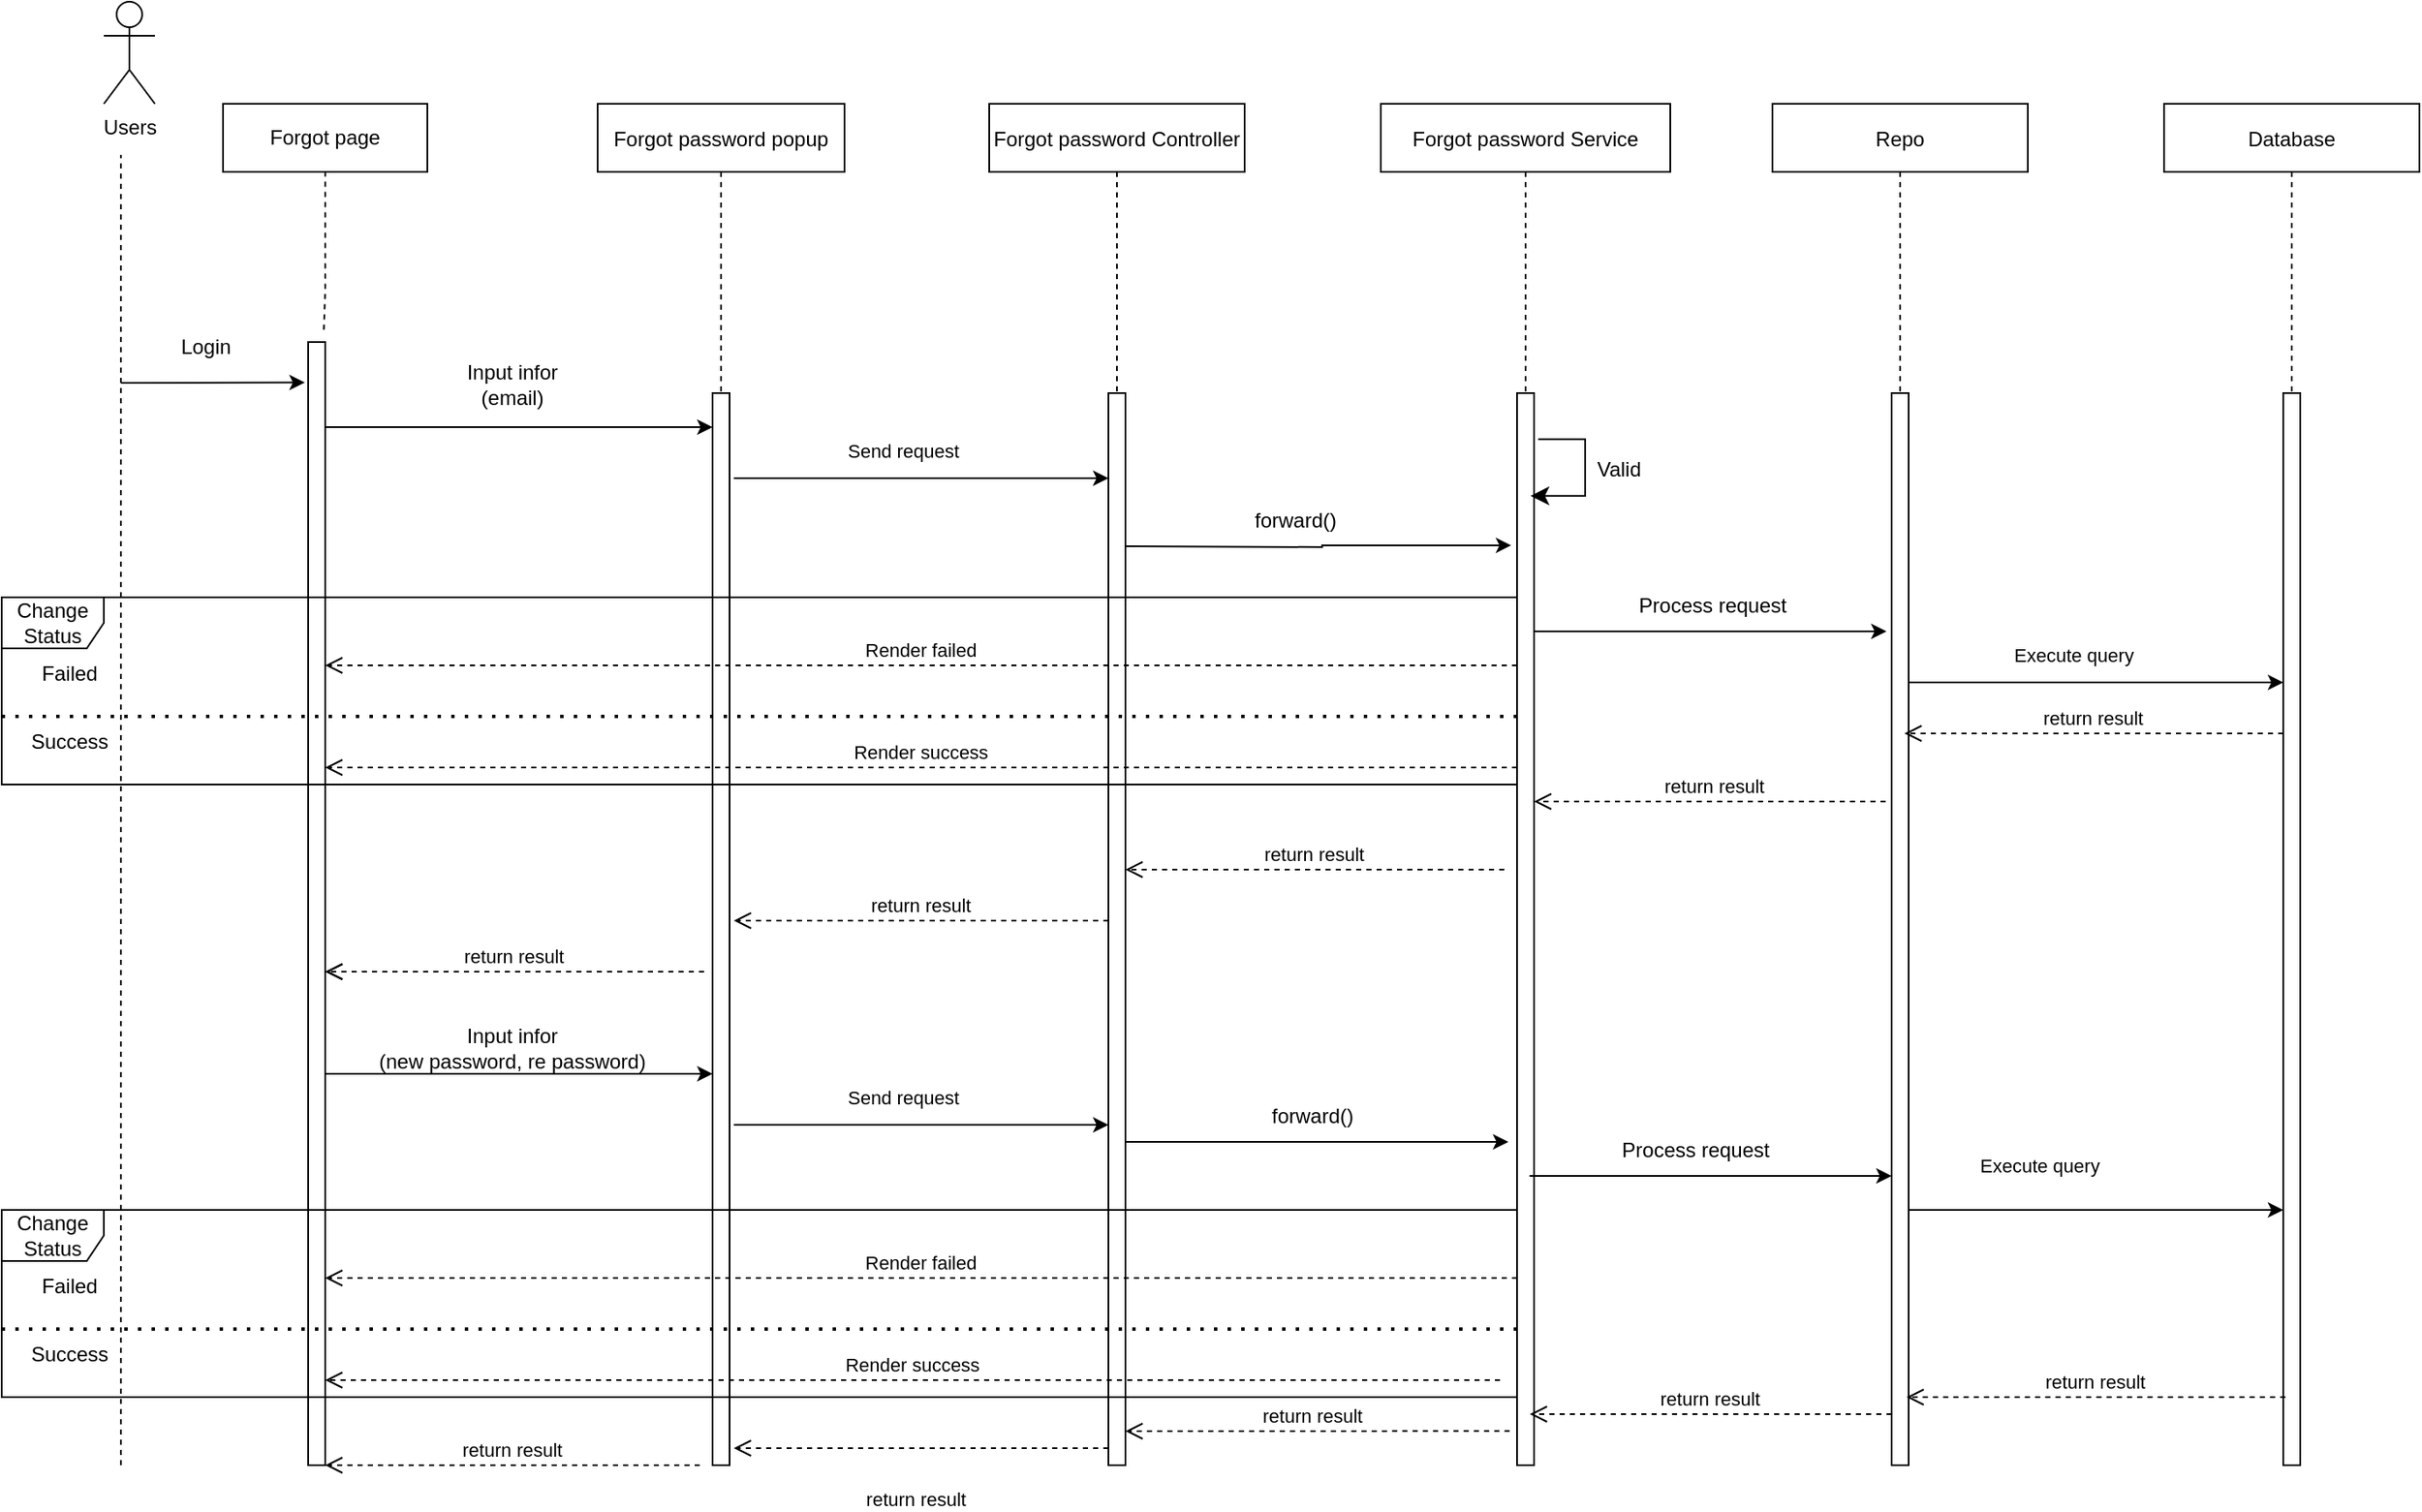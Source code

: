 <mxfile version="20.7.4" type="github">
  <diagram id="kgpKYQtTHZ0yAKxKKP6v" name="Page-1">
    <mxGraphModel dx="2436" dy="1746" grid="1" gridSize="10" guides="1" tooltips="1" connect="1" arrows="1" fold="1" page="1" pageScale="1" pageWidth="850" pageHeight="1100" math="0" shadow="0">
      <root>
        <mxCell id="0" />
        <mxCell id="1" parent="0" />
        <mxCell id="dLwLNs0NbHW0nQvxP7zs-42" value="Forgot password popup" style="shape=umlLifeline;perimeter=lifelinePerimeter;container=1;collapsible=0;recursiveResize=0;rounded=0;shadow=0;strokeWidth=1;" vertex="1" parent="1">
          <mxGeometry x="170" y="-40" width="145" height="800" as="geometry" />
        </mxCell>
        <mxCell id="dLwLNs0NbHW0nQvxP7zs-43" value="" style="points=[];perimeter=orthogonalPerimeter;rounded=0;shadow=0;strokeWidth=1;" vertex="1" parent="dLwLNs0NbHW0nQvxP7zs-42">
          <mxGeometry x="67.5" y="170" width="10" height="630" as="geometry" />
        </mxCell>
        <mxCell id="dLwLNs0NbHW0nQvxP7zs-45" value="Forgot password Controller" style="shape=umlLifeline;perimeter=lifelinePerimeter;container=1;collapsible=0;recursiveResize=0;rounded=0;shadow=0;strokeWidth=1;" vertex="1" parent="1">
          <mxGeometry x="400" y="-40" width="150" height="800" as="geometry" />
        </mxCell>
        <mxCell id="dLwLNs0NbHW0nQvxP7zs-46" value="" style="points=[];perimeter=orthogonalPerimeter;rounded=0;shadow=0;strokeWidth=1;" vertex="1" parent="dLwLNs0NbHW0nQvxP7zs-45">
          <mxGeometry x="70" y="170" width="10" height="630" as="geometry" />
        </mxCell>
        <mxCell id="dLwLNs0NbHW0nQvxP7zs-47" value="return result" style="verticalAlign=bottom;endArrow=open;dashed=1;endSize=8;exitX=0;exitY=0.95;shadow=0;strokeWidth=1;" edge="1" parent="dLwLNs0NbHW0nQvxP7zs-45">
          <mxGeometry relative="1" as="geometry">
            <mxPoint x="80" y="450" as="targetPoint" />
            <mxPoint x="302.5" y="450" as="sourcePoint" />
          </mxGeometry>
        </mxCell>
        <mxCell id="dLwLNs0NbHW0nQvxP7zs-94" value="" style="edgeStyle=orthogonalEdgeStyle;rounded=0;orthogonalLoop=1;jettySize=auto;html=1;" edge="1" parent="dLwLNs0NbHW0nQvxP7zs-45">
          <mxGeometry relative="1" as="geometry">
            <mxPoint x="80" y="610" as="sourcePoint" />
            <mxPoint x="304.94" y="610" as="targetPoint" />
            <Array as="points">
              <mxPoint x="79.94" y="610" />
              <mxPoint x="304.94" y="610" />
            </Array>
          </mxGeometry>
        </mxCell>
        <mxCell id="dLwLNs0NbHW0nQvxP7zs-48" value="" style="edgeStyle=orthogonalEdgeStyle;rounded=0;orthogonalLoop=1;jettySize=auto;html=1;" edge="1" parent="1" source="dLwLNs0NbHW0nQvxP7zs-49">
          <mxGeometry relative="1" as="geometry">
            <Array as="points">
              <mxPoint x="927" y="270" />
            </Array>
            <mxPoint x="927" y="270" as="targetPoint" />
          </mxGeometry>
        </mxCell>
        <mxCell id="dLwLNs0NbHW0nQvxP7zs-49" value="Forgot password Service" style="shape=umlLifeline;perimeter=lifelinePerimeter;container=1;collapsible=0;recursiveResize=0;rounded=0;shadow=0;strokeWidth=1;" vertex="1" parent="1">
          <mxGeometry x="630" y="-40" width="170" height="800" as="geometry" />
        </mxCell>
        <mxCell id="dLwLNs0NbHW0nQvxP7zs-50" value="" style="points=[];perimeter=orthogonalPerimeter;rounded=0;shadow=0;strokeWidth=1;" vertex="1" parent="dLwLNs0NbHW0nQvxP7zs-49">
          <mxGeometry x="80" y="170" width="10" height="630" as="geometry" />
        </mxCell>
        <mxCell id="dLwLNs0NbHW0nQvxP7zs-51" value="return result" style="verticalAlign=bottom;endArrow=open;dashed=1;endSize=8;exitX=0;exitY=0.95;shadow=0;strokeWidth=1;" edge="1" parent="dLwLNs0NbHW0nQvxP7zs-49">
          <mxGeometry relative="1" as="geometry">
            <mxPoint x="90" y="410" as="targetPoint" />
            <mxPoint x="302.5" y="410" as="sourcePoint" />
          </mxGeometry>
        </mxCell>
        <mxCell id="dLwLNs0NbHW0nQvxP7zs-52" value="" style="edgeStyle=elbowEdgeStyle;elbow=horizontal;endArrow=classic;html=1;curved=0;rounded=0;endSize=8;startSize=8;exitX=1.24;exitY=0.043;exitDx=0;exitDy=0;exitPerimeter=0;entryX=0.517;entryY=0.288;entryDx=0;entryDy=0;entryPerimeter=0;" edge="1" parent="dLwLNs0NbHW0nQvxP7zs-49" source="dLwLNs0NbHW0nQvxP7zs-50" target="dLwLNs0NbHW0nQvxP7zs-49">
          <mxGeometry x="0.385" y="-155" width="50" height="50" relative="1" as="geometry">
            <mxPoint x="80" y="220" as="sourcePoint" />
            <mxPoint x="110" y="230" as="targetPoint" />
            <Array as="points">
              <mxPoint x="120" y="230" />
              <mxPoint x="120" y="170" />
              <mxPoint x="120" y="180" />
              <mxPoint x="120" y="200" />
            </Array>
            <mxPoint x="150" y="115" as="offset" />
          </mxGeometry>
        </mxCell>
        <mxCell id="dLwLNs0NbHW0nQvxP7zs-53" value="Valid" style="text;html=1;strokeColor=none;fillColor=none;align=center;verticalAlign=middle;whiteSpace=wrap;rounded=0;" vertex="1" parent="dLwLNs0NbHW0nQvxP7zs-49">
          <mxGeometry x="110" y="200" width="60" height="30" as="geometry" />
        </mxCell>
        <mxCell id="dLwLNs0NbHW0nQvxP7zs-85" value="" style="edgeStyle=orthogonalEdgeStyle;rounded=0;orthogonalLoop=1;jettySize=auto;html=1;entryX=-0.341;entryY=0.142;entryDx=0;entryDy=0;entryPerimeter=0;" edge="1" parent="dLwLNs0NbHW0nQvxP7zs-49" target="dLwLNs0NbHW0nQvxP7zs-50">
          <mxGeometry relative="1" as="geometry">
            <Array as="points" />
            <mxPoint x="-149.996" y="260" as="sourcePoint" />
            <mxPoint x="62.68" y="260" as="targetPoint" />
          </mxGeometry>
        </mxCell>
        <mxCell id="dLwLNs0NbHW0nQvxP7zs-55" value="Repo" style="shape=umlLifeline;perimeter=lifelinePerimeter;container=1;collapsible=0;recursiveResize=0;rounded=0;shadow=0;strokeWidth=1;" vertex="1" parent="1">
          <mxGeometry x="860" y="-40" width="150" height="800" as="geometry" />
        </mxCell>
        <mxCell id="dLwLNs0NbHW0nQvxP7zs-56" value="" style="points=[];perimeter=orthogonalPerimeter;rounded=0;shadow=0;strokeWidth=1;" vertex="1" parent="dLwLNs0NbHW0nQvxP7zs-55">
          <mxGeometry x="70" y="170" width="10" height="630" as="geometry" />
        </mxCell>
        <mxCell id="dLwLNs0NbHW0nQvxP7zs-57" value="return result" style="verticalAlign=bottom;endArrow=open;dashed=1;endSize=8;exitX=0;exitY=0.95;shadow=0;strokeWidth=1;" edge="1" parent="dLwLNs0NbHW0nQvxP7zs-55">
          <mxGeometry relative="1" as="geometry">
            <mxPoint x="77.5" y="370" as="targetPoint" />
            <mxPoint x="300" y="370" as="sourcePoint" />
          </mxGeometry>
        </mxCell>
        <mxCell id="dLwLNs0NbHW0nQvxP7zs-58" value="Database" style="shape=umlLifeline;perimeter=lifelinePerimeter;container=1;collapsible=0;recursiveResize=0;rounded=0;shadow=0;strokeWidth=1;" vertex="1" parent="1">
          <mxGeometry x="1090" y="-40" width="150" height="800" as="geometry" />
        </mxCell>
        <mxCell id="dLwLNs0NbHW0nQvxP7zs-59" value="" style="points=[];perimeter=orthogonalPerimeter;rounded=0;shadow=0;strokeWidth=1;" vertex="1" parent="dLwLNs0NbHW0nQvxP7zs-58">
          <mxGeometry x="70" y="170" width="10" height="630" as="geometry" />
        </mxCell>
        <mxCell id="dLwLNs0NbHW0nQvxP7zs-61" value="&lt;span style=&quot;color: rgb(0, 0, 0); font-family: Helvetica; font-size: 11px; font-style: normal; font-variant-ligatures: normal; font-variant-caps: normal; font-weight: 400; letter-spacing: normal; orphans: 2; text-align: center; text-indent: 0px; text-transform: none; widows: 2; word-spacing: 0px; -webkit-text-stroke-width: 0px; background-color: rgb(255, 255, 255); text-decoration-thickness: initial; text-decoration-style: initial; text-decoration-color: initial; float: none; display: inline !important;&quot;&gt;Execute query&lt;/span&gt;" style="text;whiteSpace=wrap;html=1;" vertex="1" parent="1">
          <mxGeometry x="1000" y="270" width="100" height="40" as="geometry" />
        </mxCell>
        <mxCell id="dLwLNs0NbHW0nQvxP7zs-62" value="" style="endArrow=none;dashed=1;html=1;rounded=0;" edge="1" parent="1">
          <mxGeometry width="50" height="50" relative="1" as="geometry">
            <mxPoint x="-110" y="760" as="sourcePoint" />
            <mxPoint x="-110" y="-10" as="targetPoint" />
            <Array as="points">
              <mxPoint x="-110" y="180" />
            </Array>
          </mxGeometry>
        </mxCell>
        <mxCell id="dLwLNs0NbHW0nQvxP7zs-63" value="Users" style="shape=umlActor;verticalLabelPosition=bottom;verticalAlign=top;html=1;outlineConnect=0;" vertex="1" parent="1">
          <mxGeometry x="-120" y="-100" width="30" height="60" as="geometry" />
        </mxCell>
        <mxCell id="dLwLNs0NbHW0nQvxP7zs-64" value="" style="points=[];perimeter=orthogonalPerimeter;rounded=0;shadow=0;strokeWidth=1;" vertex="1" parent="1">
          <mxGeometry y="100" width="10" height="660" as="geometry" />
        </mxCell>
        <mxCell id="dLwLNs0NbHW0nQvxP7zs-65" value="" style="endArrow=none;dashed=1;html=1;rounded=0;exitX=0.92;exitY=-0.011;exitDx=0;exitDy=0;exitPerimeter=0;" edge="1" parent="1" source="dLwLNs0NbHW0nQvxP7zs-64">
          <mxGeometry width="50" height="50" relative="1" as="geometry">
            <mxPoint x="430" y="-10" as="sourcePoint" />
            <mxPoint x="10" as="targetPoint" />
            <Array as="points">
              <mxPoint x="10" y="70" />
            </Array>
          </mxGeometry>
        </mxCell>
        <mxCell id="dLwLNs0NbHW0nQvxP7zs-66" value="Forgot page" style="rounded=0;whiteSpace=wrap;html=1;" vertex="1" parent="1">
          <mxGeometry x="-50" y="-40" width="120" height="40" as="geometry" />
        </mxCell>
        <mxCell id="dLwLNs0NbHW0nQvxP7zs-67" value="" style="endArrow=classic;html=1;rounded=0;entryX=-0.2;entryY=0.036;entryDx=0;entryDy=0;entryPerimeter=0;" edge="1" parent="1" target="dLwLNs0NbHW0nQvxP7zs-64">
          <mxGeometry width="50" height="50" relative="1" as="geometry">
            <mxPoint x="-110" y="124" as="sourcePoint" />
            <mxPoint x="480" y="140" as="targetPoint" />
          </mxGeometry>
        </mxCell>
        <mxCell id="dLwLNs0NbHW0nQvxP7zs-68" value="&lt;br&gt;Login" style="text;html=1;strokeColor=none;fillColor=none;align=center;verticalAlign=middle;whiteSpace=wrap;rounded=0;" vertex="1" parent="1">
          <mxGeometry x="-90" y="80" width="60" height="30" as="geometry" />
        </mxCell>
        <mxCell id="dLwLNs0NbHW0nQvxP7zs-69" value="" style="edgeStyle=orthogonalEdgeStyle;rounded=0;orthogonalLoop=1;jettySize=auto;html=1;" edge="1" parent="1">
          <mxGeometry relative="1" as="geometry">
            <mxPoint x="250" y="180" as="sourcePoint" />
            <mxPoint x="470" y="180" as="targetPoint" />
          </mxGeometry>
        </mxCell>
        <mxCell id="dLwLNs0NbHW0nQvxP7zs-70" value="&lt;span style=&quot;color: rgb(0, 0, 0); font-family: Helvetica; font-size: 11px; font-style: normal; font-variant-ligatures: normal; font-variant-caps: normal; font-weight: 400; letter-spacing: normal; orphans: 2; text-align: center; text-indent: 0px; text-transform: none; widows: 2; word-spacing: 0px; -webkit-text-stroke-width: 0px; background-color: rgb(255, 255, 255); text-decoration-thickness: initial; text-decoration-style: initial; text-decoration-color: initial; float: none; display: inline !important;&quot;&gt;Send request&lt;/span&gt;" style="text;whiteSpace=wrap;html=1;" vertex="1" parent="1">
          <mxGeometry x="315" y="150" width="100" height="40" as="geometry" />
        </mxCell>
        <mxCell id="dLwLNs0NbHW0nQvxP7zs-71" value="return result" style="verticalAlign=bottom;endArrow=open;dashed=1;endSize=8;shadow=0;strokeWidth=1;" edge="1" parent="1">
          <mxGeometry relative="1" as="geometry">
            <mxPoint x="250" y="440" as="targetPoint" />
            <mxPoint x="470" y="440" as="sourcePoint" />
          </mxGeometry>
        </mxCell>
        <mxCell id="dLwLNs0NbHW0nQvxP7zs-72" value="return result" style="verticalAlign=bottom;endArrow=open;dashed=1;endSize=8;exitX=0;exitY=0.95;shadow=0;strokeWidth=1;" edge="1" parent="1">
          <mxGeometry relative="1" as="geometry">
            <mxPoint x="10" y="470" as="targetPoint" />
            <mxPoint x="232.5" y="470" as="sourcePoint" />
          </mxGeometry>
        </mxCell>
        <mxCell id="dLwLNs0NbHW0nQvxP7zs-74" value="" style="edgeStyle=orthogonalEdgeStyle;rounded=0;orthogonalLoop=1;jettySize=auto;html=1;" edge="1" parent="1">
          <mxGeometry relative="1" as="geometry">
            <mxPoint x="10" y="150" as="sourcePoint" />
            <mxPoint x="237.5" y="150" as="targetPoint" />
          </mxGeometry>
        </mxCell>
        <mxCell id="dLwLNs0NbHW0nQvxP7zs-75" value="Input infor&lt;br&gt;(email)" style="text;html=1;strokeColor=none;fillColor=none;align=center;verticalAlign=middle;whiteSpace=wrap;rounded=0;" vertex="1" parent="1">
          <mxGeometry x="20" y="110" width="200" height="30" as="geometry" />
        </mxCell>
        <mxCell id="dLwLNs0NbHW0nQvxP7zs-76" value="Change Status" style="shape=umlFrame;whiteSpace=wrap;html=1;" vertex="1" parent="1">
          <mxGeometry x="-180" y="250" width="890" height="110" as="geometry" />
        </mxCell>
        <mxCell id="dLwLNs0NbHW0nQvxP7zs-77" value="" style="endArrow=none;dashed=1;html=1;dashPattern=1 3;strokeWidth=2;rounded=0;entryX=0;entryY=0.636;entryDx=0;entryDy=0;entryPerimeter=0;" edge="1" parent="1" target="dLwLNs0NbHW0nQvxP7zs-76">
          <mxGeometry width="50" height="50" relative="1" as="geometry">
            <mxPoint x="710" y="320" as="sourcePoint" />
            <mxPoint x="400" y="190" as="targetPoint" />
            <Array as="points">
              <mxPoint x="700" y="320" />
              <mxPoint x="210" y="320" />
              <mxPoint x="80" y="320" />
            </Array>
          </mxGeometry>
        </mxCell>
        <mxCell id="dLwLNs0NbHW0nQvxP7zs-78" value="return result" style="verticalAlign=bottom;endArrow=open;dashed=1;endSize=8;exitX=0;exitY=0.95;shadow=0;strokeWidth=1;" edge="1" parent="1">
          <mxGeometry relative="1" as="geometry">
            <mxPoint x="10" y="470" as="targetPoint" />
            <mxPoint x="232.5" y="470" as="sourcePoint" />
          </mxGeometry>
        </mxCell>
        <mxCell id="dLwLNs0NbHW0nQvxP7zs-79" value="Render failed" style="verticalAlign=bottom;endArrow=open;dashed=1;endSize=8;exitX=0;exitY=0.95;shadow=0;strokeWidth=1;" edge="1" parent="1">
          <mxGeometry relative="1" as="geometry">
            <mxPoint x="10" y="290" as="targetPoint" />
            <mxPoint x="710" y="290" as="sourcePoint" />
          </mxGeometry>
        </mxCell>
        <mxCell id="dLwLNs0NbHW0nQvxP7zs-80" value="Render success" style="verticalAlign=bottom;endArrow=open;dashed=1;endSize=8;exitX=0;exitY=0.95;shadow=0;strokeWidth=1;" edge="1" parent="1">
          <mxGeometry relative="1" as="geometry">
            <mxPoint x="10" y="350" as="targetPoint" />
            <mxPoint x="710" y="350" as="sourcePoint" />
          </mxGeometry>
        </mxCell>
        <mxCell id="dLwLNs0NbHW0nQvxP7zs-81" value="Success" style="text;html=1;strokeColor=none;fillColor=none;align=center;verticalAlign=middle;whiteSpace=wrap;rounded=0;" vertex="1" parent="1">
          <mxGeometry x="-170" y="320" width="60" height="30" as="geometry" />
        </mxCell>
        <mxCell id="dLwLNs0NbHW0nQvxP7zs-82" value="Failed" style="text;html=1;strokeColor=none;fillColor=none;align=center;verticalAlign=middle;whiteSpace=wrap;rounded=0;" vertex="1" parent="1">
          <mxGeometry x="-170" y="280" width="60" height="30" as="geometry" />
        </mxCell>
        <mxCell id="dLwLNs0NbHW0nQvxP7zs-83" value="" style="endArrow=classic;html=1;rounded=0;" edge="1" parent="1">
          <mxGeometry width="50" height="50" relative="1" as="geometry">
            <mxPoint x="940" y="300" as="sourcePoint" />
            <mxPoint x="1160" y="300" as="targetPoint" />
            <Array as="points" />
          </mxGeometry>
        </mxCell>
        <mxCell id="dLwLNs0NbHW0nQvxP7zs-73" value="Process request" style="text;html=1;strokeColor=none;fillColor=none;align=center;verticalAlign=middle;whiteSpace=wrap;rounded=0;" vertex="1" parent="1">
          <mxGeometry x="780" y="240" width="90" height="30" as="geometry" />
        </mxCell>
        <mxCell id="dLwLNs0NbHW0nQvxP7zs-86" value="forward()" style="text;html=1;strokeColor=none;fillColor=none;align=center;verticalAlign=middle;whiteSpace=wrap;rounded=0;" vertex="1" parent="1">
          <mxGeometry x="550" y="190" width="60" height="30" as="geometry" />
        </mxCell>
        <mxCell id="dLwLNs0NbHW0nQvxP7zs-87" value="" style="edgeStyle=orthogonalEdgeStyle;rounded=0;orthogonalLoop=1;jettySize=auto;html=1;" edge="1" parent="1">
          <mxGeometry relative="1" as="geometry">
            <mxPoint x="10" y="530" as="sourcePoint" />
            <mxPoint x="237.5" y="530" as="targetPoint" />
          </mxGeometry>
        </mxCell>
        <mxCell id="dLwLNs0NbHW0nQvxP7zs-88" value="Input infor&lt;br&gt;(new password, re password)" style="text;html=1;strokeColor=none;fillColor=none;align=center;verticalAlign=middle;whiteSpace=wrap;rounded=0;" vertex="1" parent="1">
          <mxGeometry x="20" y="500" width="200" height="30" as="geometry" />
        </mxCell>
        <mxCell id="dLwLNs0NbHW0nQvxP7zs-89" value="" style="edgeStyle=orthogonalEdgeStyle;rounded=0;orthogonalLoop=1;jettySize=auto;html=1;" edge="1" parent="1">
          <mxGeometry relative="1" as="geometry">
            <mxPoint x="250" y="560" as="sourcePoint" />
            <mxPoint x="470" y="560" as="targetPoint" />
          </mxGeometry>
        </mxCell>
        <mxCell id="dLwLNs0NbHW0nQvxP7zs-90" value="&lt;span style=&quot;color: rgb(0, 0, 0); font-family: Helvetica; font-size: 11px; font-style: normal; font-variant-ligatures: normal; font-variant-caps: normal; font-weight: 400; letter-spacing: normal; orphans: 2; text-align: center; text-indent: 0px; text-transform: none; widows: 2; word-spacing: 0px; -webkit-text-stroke-width: 0px; background-color: rgb(255, 255, 255); text-decoration-thickness: initial; text-decoration-style: initial; text-decoration-color: initial; float: none; display: inline !important;&quot;&gt;Send request&lt;/span&gt;" style="text;whiteSpace=wrap;html=1;" vertex="1" parent="1">
          <mxGeometry x="315" y="530" width="100" height="40" as="geometry" />
        </mxCell>
        <mxCell id="dLwLNs0NbHW0nQvxP7zs-95" value="forward()" style="text;html=1;strokeColor=none;fillColor=none;align=center;verticalAlign=middle;whiteSpace=wrap;rounded=0;" vertex="1" parent="1">
          <mxGeometry x="560" y="540" width="60" height="30" as="geometry" />
        </mxCell>
        <mxCell id="dLwLNs0NbHW0nQvxP7zs-97" value="Process request" style="text;html=1;strokeColor=none;fillColor=none;align=center;verticalAlign=middle;whiteSpace=wrap;rounded=0;" vertex="1" parent="1">
          <mxGeometry x="770" y="560" width="90" height="30" as="geometry" />
        </mxCell>
        <mxCell id="dLwLNs0NbHW0nQvxP7zs-98" value="" style="endArrow=classic;html=1;rounded=0;" edge="1" parent="1">
          <mxGeometry width="50" height="50" relative="1" as="geometry">
            <mxPoint x="940" y="610" as="sourcePoint" />
            <mxPoint x="1160" y="610" as="targetPoint" />
            <Array as="points" />
          </mxGeometry>
        </mxCell>
        <mxCell id="dLwLNs0NbHW0nQvxP7zs-99" value="&lt;span style=&quot;color: rgb(0, 0, 0); font-family: Helvetica; font-size: 11px; font-style: normal; font-variant-ligatures: normal; font-variant-caps: normal; font-weight: 400; letter-spacing: normal; orphans: 2; text-align: center; text-indent: 0px; text-transform: none; widows: 2; word-spacing: 0px; -webkit-text-stroke-width: 0px; background-color: rgb(255, 255, 255); text-decoration-thickness: initial; text-decoration-style: initial; text-decoration-color: initial; float: none; display: inline !important;&quot;&gt;Execute query&lt;/span&gt;" style="text;whiteSpace=wrap;html=1;" vertex="1" parent="1">
          <mxGeometry x="980" y="570" width="100" height="40" as="geometry" />
        </mxCell>
        <mxCell id="dLwLNs0NbHW0nQvxP7zs-96" value="" style="edgeStyle=orthogonalEdgeStyle;rounded=0;orthogonalLoop=1;jettySize=auto;html=1;" edge="1" parent="1">
          <mxGeometry relative="1" as="geometry">
            <Array as="points">
              <mxPoint x="930" y="590" />
            </Array>
            <mxPoint x="717.324" y="590" as="sourcePoint" />
            <mxPoint x="930.0" y="590" as="targetPoint" />
          </mxGeometry>
        </mxCell>
        <mxCell id="dLwLNs0NbHW0nQvxP7zs-101" value="return result" style="verticalAlign=bottom;endArrow=open;dashed=1;endSize=8;exitX=0;exitY=0.95;shadow=0;strokeWidth=1;" edge="1" parent="1">
          <mxGeometry relative="1" as="geometry">
            <mxPoint x="938.75" y="720" as="targetPoint" />
            <mxPoint x="1161.25" y="720" as="sourcePoint" />
          </mxGeometry>
        </mxCell>
        <mxCell id="dLwLNs0NbHW0nQvxP7zs-105" value="return result" style="verticalAlign=bottom;endArrow=open;dashed=1;endSize=8;shadow=0;strokeWidth=1;" edge="1" parent="1">
          <mxGeometry relative="1" as="geometry">
            <mxPoint x="10" y="760" as="targetPoint" />
            <mxPoint x="230" y="760" as="sourcePoint" />
          </mxGeometry>
        </mxCell>
        <mxCell id="dLwLNs0NbHW0nQvxP7zs-103" value="return result" style="verticalAlign=bottom;endArrow=open;dashed=1;endSize=8;exitX=-0.435;exitY=0.968;shadow=0;strokeWidth=1;exitDx=0;exitDy=0;exitPerimeter=0;" edge="1" parent="1" source="dLwLNs0NbHW0nQvxP7zs-50" target="dLwLNs0NbHW0nQvxP7zs-46">
          <mxGeometry x="1" y="130" relative="1" as="geometry">
            <mxPoint x="480" y="670" as="targetPoint" />
            <mxPoint x="692.5" y="670" as="sourcePoint" />
            <Array as="points">
              <mxPoint x="590" y="740" />
              <mxPoint x="510" y="740" />
            </Array>
            <mxPoint x="-123" y="-81" as="offset" />
          </mxGeometry>
        </mxCell>
        <mxCell id="dLwLNs0NbHW0nQvxP7zs-107" value="return result" style="verticalAlign=bottom;endArrow=open;dashed=1;endSize=8;shadow=0;strokeWidth=1;" edge="1" parent="1">
          <mxGeometry x="-1" y="-120" relative="1" as="geometry">
            <mxPoint x="250" y="750" as="targetPoint" />
            <mxPoint x="470" y="750" as="sourcePoint" />
            <mxPoint x="120" y="110" as="offset" />
          </mxGeometry>
        </mxCell>
        <mxCell id="dLwLNs0NbHW0nQvxP7zs-102" value="return result" style="verticalAlign=bottom;endArrow=open;dashed=1;endSize=8;exitX=0;exitY=0.95;shadow=0;strokeWidth=1;" edge="1" parent="1">
          <mxGeometry relative="1" as="geometry">
            <mxPoint x="717.5" y="730" as="targetPoint" />
            <mxPoint x="930" y="730" as="sourcePoint" />
          </mxGeometry>
        </mxCell>
        <mxCell id="dLwLNs0NbHW0nQvxP7zs-108" value="Change Status" style="shape=umlFrame;whiteSpace=wrap;html=1;" vertex="1" parent="1">
          <mxGeometry x="-180" y="610" width="890" height="110" as="geometry" />
        </mxCell>
        <mxCell id="dLwLNs0NbHW0nQvxP7zs-109" value="Render failed" style="verticalAlign=bottom;endArrow=open;dashed=1;endSize=8;exitX=0;exitY=0.95;shadow=0;strokeWidth=1;" edge="1" parent="1">
          <mxGeometry relative="1" as="geometry">
            <mxPoint x="10" y="650" as="targetPoint" />
            <mxPoint x="710" y="650" as="sourcePoint" />
          </mxGeometry>
        </mxCell>
        <mxCell id="dLwLNs0NbHW0nQvxP7zs-110" value="" style="endArrow=none;dashed=1;html=1;dashPattern=1 3;strokeWidth=2;rounded=0;entryX=0;entryY=0.636;entryDx=0;entryDy=0;entryPerimeter=0;" edge="1" parent="1">
          <mxGeometry x="0.056" y="350" width="50" height="50" relative="1" as="geometry">
            <mxPoint x="710" y="680.04" as="sourcePoint" />
            <mxPoint x="-180" y="680" as="targetPoint" />
            <Array as="points">
              <mxPoint x="700" y="680.04" />
              <mxPoint x="210" y="680.04" />
              <mxPoint x="80" y="680.04" />
            </Array>
            <mxPoint x="1" as="offset" />
          </mxGeometry>
        </mxCell>
        <mxCell id="dLwLNs0NbHW0nQvxP7zs-112" value="Render success" style="verticalAlign=bottom;endArrow=open;dashed=1;endSize=8;exitX=0;exitY=0.95;shadow=0;strokeWidth=1;" edge="1" parent="1">
          <mxGeometry relative="1" as="geometry">
            <mxPoint x="10" y="710" as="targetPoint" />
            <mxPoint x="700" y="710" as="sourcePoint" />
          </mxGeometry>
        </mxCell>
        <mxCell id="dLwLNs0NbHW0nQvxP7zs-113" value="Failed" style="text;html=1;strokeColor=none;fillColor=none;align=center;verticalAlign=middle;whiteSpace=wrap;rounded=0;" vertex="1" parent="1">
          <mxGeometry x="-170" y="640" width="60" height="30" as="geometry" />
        </mxCell>
        <mxCell id="dLwLNs0NbHW0nQvxP7zs-114" value="Success" style="text;html=1;strokeColor=none;fillColor=none;align=center;verticalAlign=middle;whiteSpace=wrap;rounded=0;" vertex="1" parent="1">
          <mxGeometry x="-170" y="680" width="60" height="30" as="geometry" />
        </mxCell>
      </root>
    </mxGraphModel>
  </diagram>
</mxfile>
